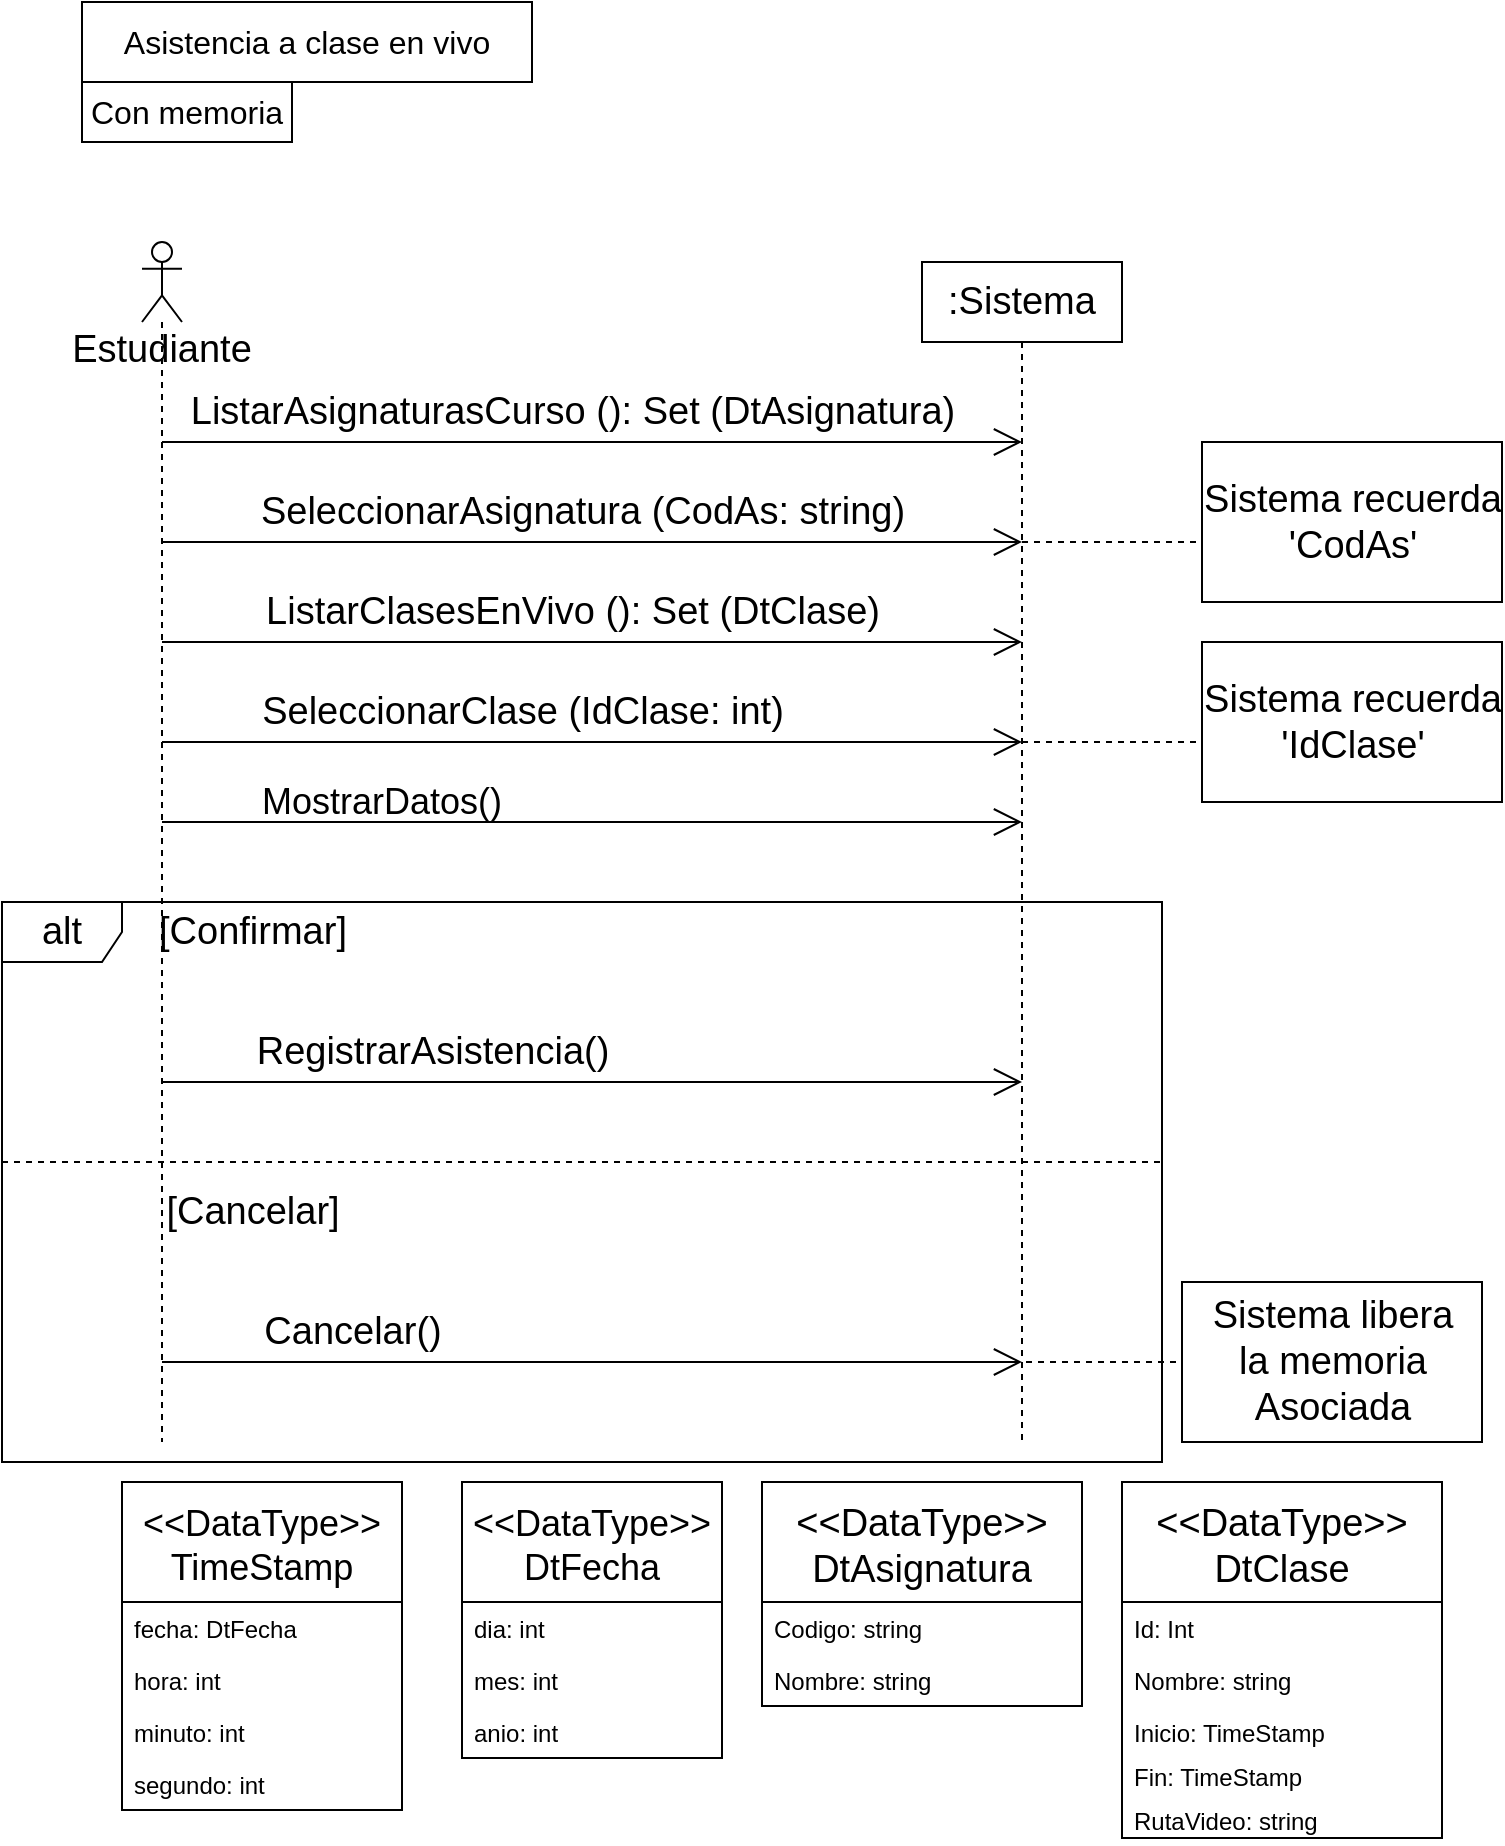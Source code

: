 <mxfile version="14.6.11" type="device"><diagram id="AG5mX5teN7FiDJEDupAQ" name="Page-1"><mxGraphModel dx="868" dy="1619" grid="1" gridSize="10" guides="1" tooltips="1" connect="1" arrows="1" fold="1" page="1" pageScale="1" pageWidth="827" pageHeight="1169" math="0" shadow="0"><root><mxCell id="0"/><mxCell id="1" parent="0"/><mxCell id="XWia2t4qUFpST_pXxgDx-10" value="" style="endArrow=open;endFill=1;endSize=12;html=1;fontSize=19;" parent="1" edge="1"><mxGeometry width="160" relative="1" as="geometry"><mxPoint x="140" y="200" as="sourcePoint"/><mxPoint x="570" y="200" as="targetPoint"/></mxGeometry></mxCell><mxCell id="XWia2t4qUFpST_pXxgDx-11" value="ListarAsignaturasCurso (): Set (DtAsignatura)" style="text;html=1;align=center;verticalAlign=middle;resizable=0;points=[];autosize=1;strokeColor=none;fontSize=19;" parent="1" vertex="1"><mxGeometry x="145" y="170" width="400" height="30" as="geometry"/></mxCell><mxCell id="XWia2t4qUFpST_pXxgDx-12" value="" style="endArrow=open;endFill=1;endSize=12;html=1;fontSize=19;" parent="1" edge="1"><mxGeometry width="160" relative="1" as="geometry"><mxPoint x="140" y="250" as="sourcePoint"/><mxPoint x="570" y="250" as="targetPoint"/></mxGeometry></mxCell><mxCell id="XWia2t4qUFpST_pXxgDx-13" value="SeleccionarAsignatura (CodAs: string)" style="text;html=1;align=center;verticalAlign=middle;resizable=0;points=[];autosize=1;strokeColor=none;fontSize=19;" parent="1" vertex="1"><mxGeometry x="180" y="220" width="340" height="30" as="geometry"/></mxCell><mxCell id="XWia2t4qUFpST_pXxgDx-14" value="" style="endArrow=open;endFill=1;endSize=12;html=1;fontSize=19;" parent="1" edge="1"><mxGeometry width="160" relative="1" as="geometry"><mxPoint x="140" y="300" as="sourcePoint"/><mxPoint x="570" y="300" as="targetPoint"/></mxGeometry></mxCell><mxCell id="XWia2t4qUFpST_pXxgDx-15" value="ListarClasesEnVivo (): Set (DtClase)" style="text;html=1;align=center;verticalAlign=middle;resizable=0;points=[];autosize=1;strokeColor=none;fontSize=19;" parent="1" vertex="1"><mxGeometry x="185" y="270" width="320" height="30" as="geometry"/></mxCell><mxCell id="XWia2t4qUFpST_pXxgDx-18" value="" style="endArrow=open;endFill=1;endSize=12;html=1;fontSize=19;" parent="1" edge="1"><mxGeometry width="160" relative="1" as="geometry"><mxPoint x="140" y="350" as="sourcePoint"/><mxPoint x="570" y="350" as="targetPoint"/></mxGeometry></mxCell><mxCell id="XWia2t4qUFpST_pXxgDx-19" value="SeleccionarClase (IdClase: int)" style="text;html=1;align=center;verticalAlign=middle;resizable=0;points=[];autosize=1;strokeColor=none;fontSize=19;" parent="1" vertex="1"><mxGeometry x="180" y="320" width="280" height="30" as="geometry"/></mxCell><mxCell id="XWia2t4qUFpST_pXxgDx-26" value="alt" style="shape=umlFrame;whiteSpace=wrap;html=1;fontSize=19;" parent="1" vertex="1"><mxGeometry x="60" y="430" width="580" height="280" as="geometry"/></mxCell><mxCell id="XWia2t4qUFpST_pXxgDx-27" value="" style="endArrow=open;endFill=1;endSize=12;html=1;fontSize=19;" parent="1" edge="1"><mxGeometry width="160" relative="1" as="geometry"><mxPoint x="140" y="520" as="sourcePoint"/><mxPoint x="570" y="520" as="targetPoint"/></mxGeometry></mxCell><mxCell id="XWia2t4qUFpST_pXxgDx-28" value="RegistrarAsistencia()" style="text;html=1;align=center;verticalAlign=middle;resizable=0;points=[];autosize=1;strokeColor=none;fontSize=19;" parent="1" vertex="1"><mxGeometry x="180" y="490" width="190" height="30" as="geometry"/></mxCell><mxCell id="XWia2t4qUFpST_pXxgDx-30" value="[Confirmar]" style="text;html=1;align=center;verticalAlign=middle;resizable=0;points=[];autosize=1;strokeColor=none;fontSize=19;" parent="1" vertex="1"><mxGeometry x="130" y="430" width="110" height="30" as="geometry"/></mxCell><mxCell id="XWia2t4qUFpST_pXxgDx-33" value="Estudiante" style="shape=umlLifeline;participant=umlActor;perimeter=lifelinePerimeter;whiteSpace=wrap;html=1;container=1;collapsible=0;recursiveResize=0;verticalAlign=top;spacingTop=36;outlineConnect=0;fontSize=19;" parent="1" vertex="1"><mxGeometry x="130" y="100" width="20" height="600" as="geometry"/></mxCell><mxCell id="XWia2t4qUFpST_pXxgDx-34" value=":Sistema" style="shape=umlLifeline;perimeter=lifelinePerimeter;whiteSpace=wrap;html=1;container=1;collapsible=0;recursiveResize=0;outlineConnect=0;fontSize=19;" parent="1" vertex="1"><mxGeometry x="520" y="110" width="100" height="590" as="geometry"/></mxCell><mxCell id="XWia2t4qUFpST_pXxgDx-40" value="" style="endArrow=none;endFill=0;endSize=12;html=1;dashed=1;fontSize=19;" parent="XWia2t4qUFpST_pXxgDx-34" edge="1"><mxGeometry width="160" relative="1" as="geometry"><mxPoint x="50" y="140" as="sourcePoint"/><mxPoint x="140" y="140" as="targetPoint"/></mxGeometry></mxCell><mxCell id="XWia2t4qUFpST_pXxgDx-36" value="" style="endArrow=none;endFill=0;endSize=12;html=1;fontSize=19;dashed=1;" parent="1" edge="1"><mxGeometry width="160" relative="1" as="geometry"><mxPoint x="60" y="560" as="sourcePoint"/><mxPoint x="640" y="560" as="targetPoint"/></mxGeometry></mxCell><mxCell id="XWia2t4qUFpST_pXxgDx-37" value="" style="endArrow=open;endFill=1;endSize=12;html=1;fontSize=19;" parent="1" edge="1"><mxGeometry width="160" relative="1" as="geometry"><mxPoint x="140" y="660" as="sourcePoint"/><mxPoint x="570" y="660" as="targetPoint"/></mxGeometry></mxCell><mxCell id="XWia2t4qUFpST_pXxgDx-38" value="Cancelar()" style="text;html=1;align=center;verticalAlign=middle;resizable=0;points=[];autosize=1;strokeColor=none;fontSize=19;" parent="1" vertex="1"><mxGeometry x="185" y="630" width="100" height="30" as="geometry"/></mxCell><mxCell id="XWia2t4qUFpST_pXxgDx-39" value="[Cancelar]" style="text;html=1;align=center;verticalAlign=middle;resizable=0;points=[];autosize=1;strokeColor=none;fontSize=19;" parent="1" vertex="1"><mxGeometry x="135" y="570" width="100" height="30" as="geometry"/></mxCell><mxCell id="XWia2t4qUFpST_pXxgDx-41" value="Sistema recuerda&lt;br&gt;'CodAs'" style="html=1;fontSize=19;" parent="1" vertex="1"><mxGeometry x="660" y="200" width="150" height="80" as="geometry"/></mxCell><mxCell id="XWia2t4qUFpST_pXxgDx-42" value="" style="endArrow=none;endFill=0;endSize=12;html=1;dashed=1;fontSize=19;" parent="1" edge="1"><mxGeometry width="160" relative="1" as="geometry"><mxPoint x="570" y="350" as="sourcePoint"/><mxPoint x="660" y="350" as="targetPoint"/></mxGeometry></mxCell><mxCell id="XWia2t4qUFpST_pXxgDx-43" value="Sistema recuerda&lt;br&gt;'IdClase'" style="html=1;fontSize=19;" parent="1" vertex="1"><mxGeometry x="660" y="300" width="150" height="80" as="geometry"/></mxCell><mxCell id="XWia2t4qUFpST_pXxgDx-46" value="" style="endArrow=none;endFill=0;endSize=12;html=1;dashed=1;fontSize=19;" parent="1" edge="1"><mxGeometry width="160" relative="1" as="geometry"><mxPoint x="560" y="660" as="sourcePoint"/><mxPoint x="650" y="660" as="targetPoint"/></mxGeometry></mxCell><mxCell id="XWia2t4qUFpST_pXxgDx-47" value="Sistema libera&lt;br&gt;la memoria&lt;br&gt;Asociada" style="html=1;fontSize=19;" parent="1" vertex="1"><mxGeometry x="650" y="620" width="150" height="80" as="geometry"/></mxCell><mxCell id="XWia2t4qUFpST_pXxgDx-48" value="&lt;&lt;DataType&gt;&gt;&#10;DtAsignatura" style="swimlane;fontStyle=0;childLayout=stackLayout;horizontal=1;startSize=60;fillColor=none;horizontalStack=0;resizeParent=1;resizeParentMax=0;resizeLast=0;collapsible=1;marginBottom=0;fontSize=19;" parent="1" vertex="1"><mxGeometry x="440" y="720" width="160" height="112" as="geometry"/></mxCell><mxCell id="XWia2t4qUFpST_pXxgDx-49" value="Codigo: string" style="text;strokeColor=none;fillColor=none;align=left;verticalAlign=top;spacingLeft=4;spacingRight=4;overflow=hidden;rotatable=0;points=[[0,0.5],[1,0.5]];portConstraint=eastwest;" parent="XWia2t4qUFpST_pXxgDx-48" vertex="1"><mxGeometry y="60" width="160" height="26" as="geometry"/></mxCell><mxCell id="XWia2t4qUFpST_pXxgDx-50" value="Nombre: string" style="text;strokeColor=none;fillColor=none;align=left;verticalAlign=top;spacingLeft=4;spacingRight=4;overflow=hidden;rotatable=0;points=[[0,0.5],[1,0.5]];portConstraint=eastwest;" parent="XWia2t4qUFpST_pXxgDx-48" vertex="1"><mxGeometry y="86" width="160" height="26" as="geometry"/></mxCell><mxCell id="XWia2t4qUFpST_pXxgDx-53" value="&lt;&lt;DataType&gt;&gt;&#10;DtClase" style="swimlane;fontStyle=0;childLayout=stackLayout;horizontal=1;startSize=60;fillColor=none;horizontalStack=0;resizeParent=1;resizeParentMax=0;resizeLast=0;collapsible=1;marginBottom=0;fontSize=19;" parent="1" vertex="1"><mxGeometry x="620" y="720" width="160" height="178" as="geometry"/></mxCell><mxCell id="XWia2t4qUFpST_pXxgDx-54" value="Id: Int" style="text;strokeColor=none;fillColor=none;align=left;verticalAlign=top;spacingLeft=4;spacingRight=4;overflow=hidden;rotatable=0;points=[[0,0.5],[1,0.5]];portConstraint=eastwest;" parent="XWia2t4qUFpST_pXxgDx-53" vertex="1"><mxGeometry y="60" width="160" height="26" as="geometry"/></mxCell><mxCell id="XWia2t4qUFpST_pXxgDx-55" value="Nombre: string" style="text;strokeColor=none;fillColor=none;align=left;verticalAlign=top;spacingLeft=4;spacingRight=4;overflow=hidden;rotatable=0;points=[[0,0.5],[1,0.5]];portConstraint=eastwest;" parent="XWia2t4qUFpST_pXxgDx-53" vertex="1"><mxGeometry y="86" width="160" height="26" as="geometry"/></mxCell><mxCell id="XWia2t4qUFpST_pXxgDx-56" value="Inicio: TimeStamp" style="text;strokeColor=none;fillColor=none;align=left;verticalAlign=top;spacingLeft=4;spacingRight=4;overflow=hidden;rotatable=0;points=[[0,0.5],[1,0.5]];portConstraint=eastwest;" parent="XWia2t4qUFpST_pXxgDx-53" vertex="1"><mxGeometry y="112" width="160" height="22" as="geometry"/></mxCell><mxCell id="XWia2t4qUFpST_pXxgDx-58" value="Fin: TimeStamp" style="text;strokeColor=none;fillColor=none;align=left;verticalAlign=top;spacingLeft=4;spacingRight=4;overflow=hidden;rotatable=0;points=[[0,0.5],[1,0.5]];portConstraint=eastwest;" parent="XWia2t4qUFpST_pXxgDx-53" vertex="1"><mxGeometry y="134" width="160" height="22" as="geometry"/></mxCell><mxCell id="XWia2t4qUFpST_pXxgDx-57" value="RutaVideo: string" style="text;strokeColor=none;fillColor=none;align=left;verticalAlign=top;spacingLeft=4;spacingRight=4;overflow=hidden;rotatable=0;points=[[0,0.5],[1,0.5]];portConstraint=eastwest;" parent="XWia2t4qUFpST_pXxgDx-53" vertex="1"><mxGeometry y="156" width="160" height="22" as="geometry"/></mxCell><mxCell id="9hq6yz4iI-esfROIw92m-1" value="&lt;font style=&quot;font-size: 16px&quot;&gt;Asistencia a clase en vivo&lt;/font&gt;" style="rounded=0;whiteSpace=wrap;html=1;" vertex="1" parent="1"><mxGeometry x="100" y="-20" width="225" height="40" as="geometry"/></mxCell><mxCell id="9hq6yz4iI-esfROIw92m-2" value="&lt;font style=&quot;font-size: 16px&quot;&gt;Con memoria&lt;/font&gt;" style="rounded=0;whiteSpace=wrap;html=1;" vertex="1" parent="1"><mxGeometry x="100" y="20" width="105" height="30" as="geometry"/></mxCell><mxCell id="9hq6yz4iI-esfROIw92m-4" value="" style="endArrow=open;endFill=1;endSize=12;html=1;fontSize=19;" edge="1" parent="1"><mxGeometry width="160" relative="1" as="geometry"><mxPoint x="140" y="390" as="sourcePoint"/><mxPoint x="570" y="390" as="targetPoint"/></mxGeometry></mxCell><mxCell id="9hq6yz4iI-esfROIw92m-5" value="&lt;font style=&quot;font-size: 18px&quot;&gt;MostrarDatos()&lt;/font&gt;" style="text;html=1;strokeColor=none;fillColor=none;align=center;verticalAlign=middle;whiteSpace=wrap;rounded=0;" vertex="1" parent="1"><mxGeometry x="230" y="370" width="40" height="20" as="geometry"/></mxCell><mxCell id="eJNvpsF8fugrIcObFpAw-2" value="&lt;&lt;DataType&gt;&gt;&#10;DtFecha" style="swimlane;fontStyle=0;childLayout=stackLayout;horizontal=1;startSize=60;fillColor=none;horizontalStack=0;resizeParent=1;resizeParentMax=0;resizeLast=0;collapsible=1;marginBottom=0;fontSize=18;" vertex="1" parent="1"><mxGeometry x="290" y="720" width="130" height="138" as="geometry"/></mxCell><mxCell id="eJNvpsF8fugrIcObFpAw-3" value="dia: int" style="text;strokeColor=none;fillColor=none;align=left;verticalAlign=top;spacingLeft=4;spacingRight=4;overflow=hidden;rotatable=0;points=[[0,0.5],[1,0.5]];portConstraint=eastwest;" vertex="1" parent="eJNvpsF8fugrIcObFpAw-2"><mxGeometry y="60" width="130" height="26" as="geometry"/></mxCell><mxCell id="eJNvpsF8fugrIcObFpAw-4" value="mes: int" style="text;strokeColor=none;fillColor=none;align=left;verticalAlign=top;spacingLeft=4;spacingRight=4;overflow=hidden;rotatable=0;points=[[0,0.5],[1,0.5]];portConstraint=eastwest;" vertex="1" parent="eJNvpsF8fugrIcObFpAw-2"><mxGeometry y="86" width="130" height="26" as="geometry"/></mxCell><mxCell id="eJNvpsF8fugrIcObFpAw-5" value="anio: int" style="text;strokeColor=none;fillColor=none;align=left;verticalAlign=top;spacingLeft=4;spacingRight=4;overflow=hidden;rotatable=0;points=[[0,0.5],[1,0.5]];portConstraint=eastwest;" vertex="1" parent="eJNvpsF8fugrIcObFpAw-2"><mxGeometry y="112" width="130" height="26" as="geometry"/></mxCell><mxCell id="eJNvpsF8fugrIcObFpAw-6" value="&lt;&lt;DataType&gt;&gt;&#10;TimeStamp" style="swimlane;fontStyle=0;childLayout=stackLayout;horizontal=1;startSize=60;fillColor=none;horizontalStack=0;resizeParent=1;resizeParentMax=0;resizeLast=0;collapsible=1;marginBottom=0;fontSize=18;" vertex="1" parent="1"><mxGeometry x="120" y="720" width="140" height="164" as="geometry"/></mxCell><mxCell id="eJNvpsF8fugrIcObFpAw-7" value="fecha: DtFecha" style="text;strokeColor=none;fillColor=none;align=left;verticalAlign=top;spacingLeft=4;spacingRight=4;overflow=hidden;rotatable=0;points=[[0,0.5],[1,0.5]];portConstraint=eastwest;" vertex="1" parent="eJNvpsF8fugrIcObFpAw-6"><mxGeometry y="60" width="140" height="26" as="geometry"/></mxCell><mxCell id="eJNvpsF8fugrIcObFpAw-8" value="hora: int" style="text;strokeColor=none;fillColor=none;align=left;verticalAlign=top;spacingLeft=4;spacingRight=4;overflow=hidden;rotatable=0;points=[[0,0.5],[1,0.5]];portConstraint=eastwest;" vertex="1" parent="eJNvpsF8fugrIcObFpAw-6"><mxGeometry y="86" width="140" height="26" as="geometry"/></mxCell><mxCell id="eJNvpsF8fugrIcObFpAw-9" value="minuto: int" style="text;strokeColor=none;fillColor=none;align=left;verticalAlign=top;spacingLeft=4;spacingRight=4;overflow=hidden;rotatable=0;points=[[0,0.5],[1,0.5]];portConstraint=eastwest;" vertex="1" parent="eJNvpsF8fugrIcObFpAw-6"><mxGeometry y="112" width="140" height="26" as="geometry"/></mxCell><mxCell id="eJNvpsF8fugrIcObFpAw-10" value="segundo: int" style="text;strokeColor=none;fillColor=none;align=left;verticalAlign=top;spacingLeft=4;spacingRight=4;overflow=hidden;rotatable=0;points=[[0,0.5],[1,0.5]];portConstraint=eastwest;" vertex="1" parent="eJNvpsF8fugrIcObFpAw-6"><mxGeometry y="138" width="140" height="26" as="geometry"/></mxCell></root></mxGraphModel></diagram></mxfile>